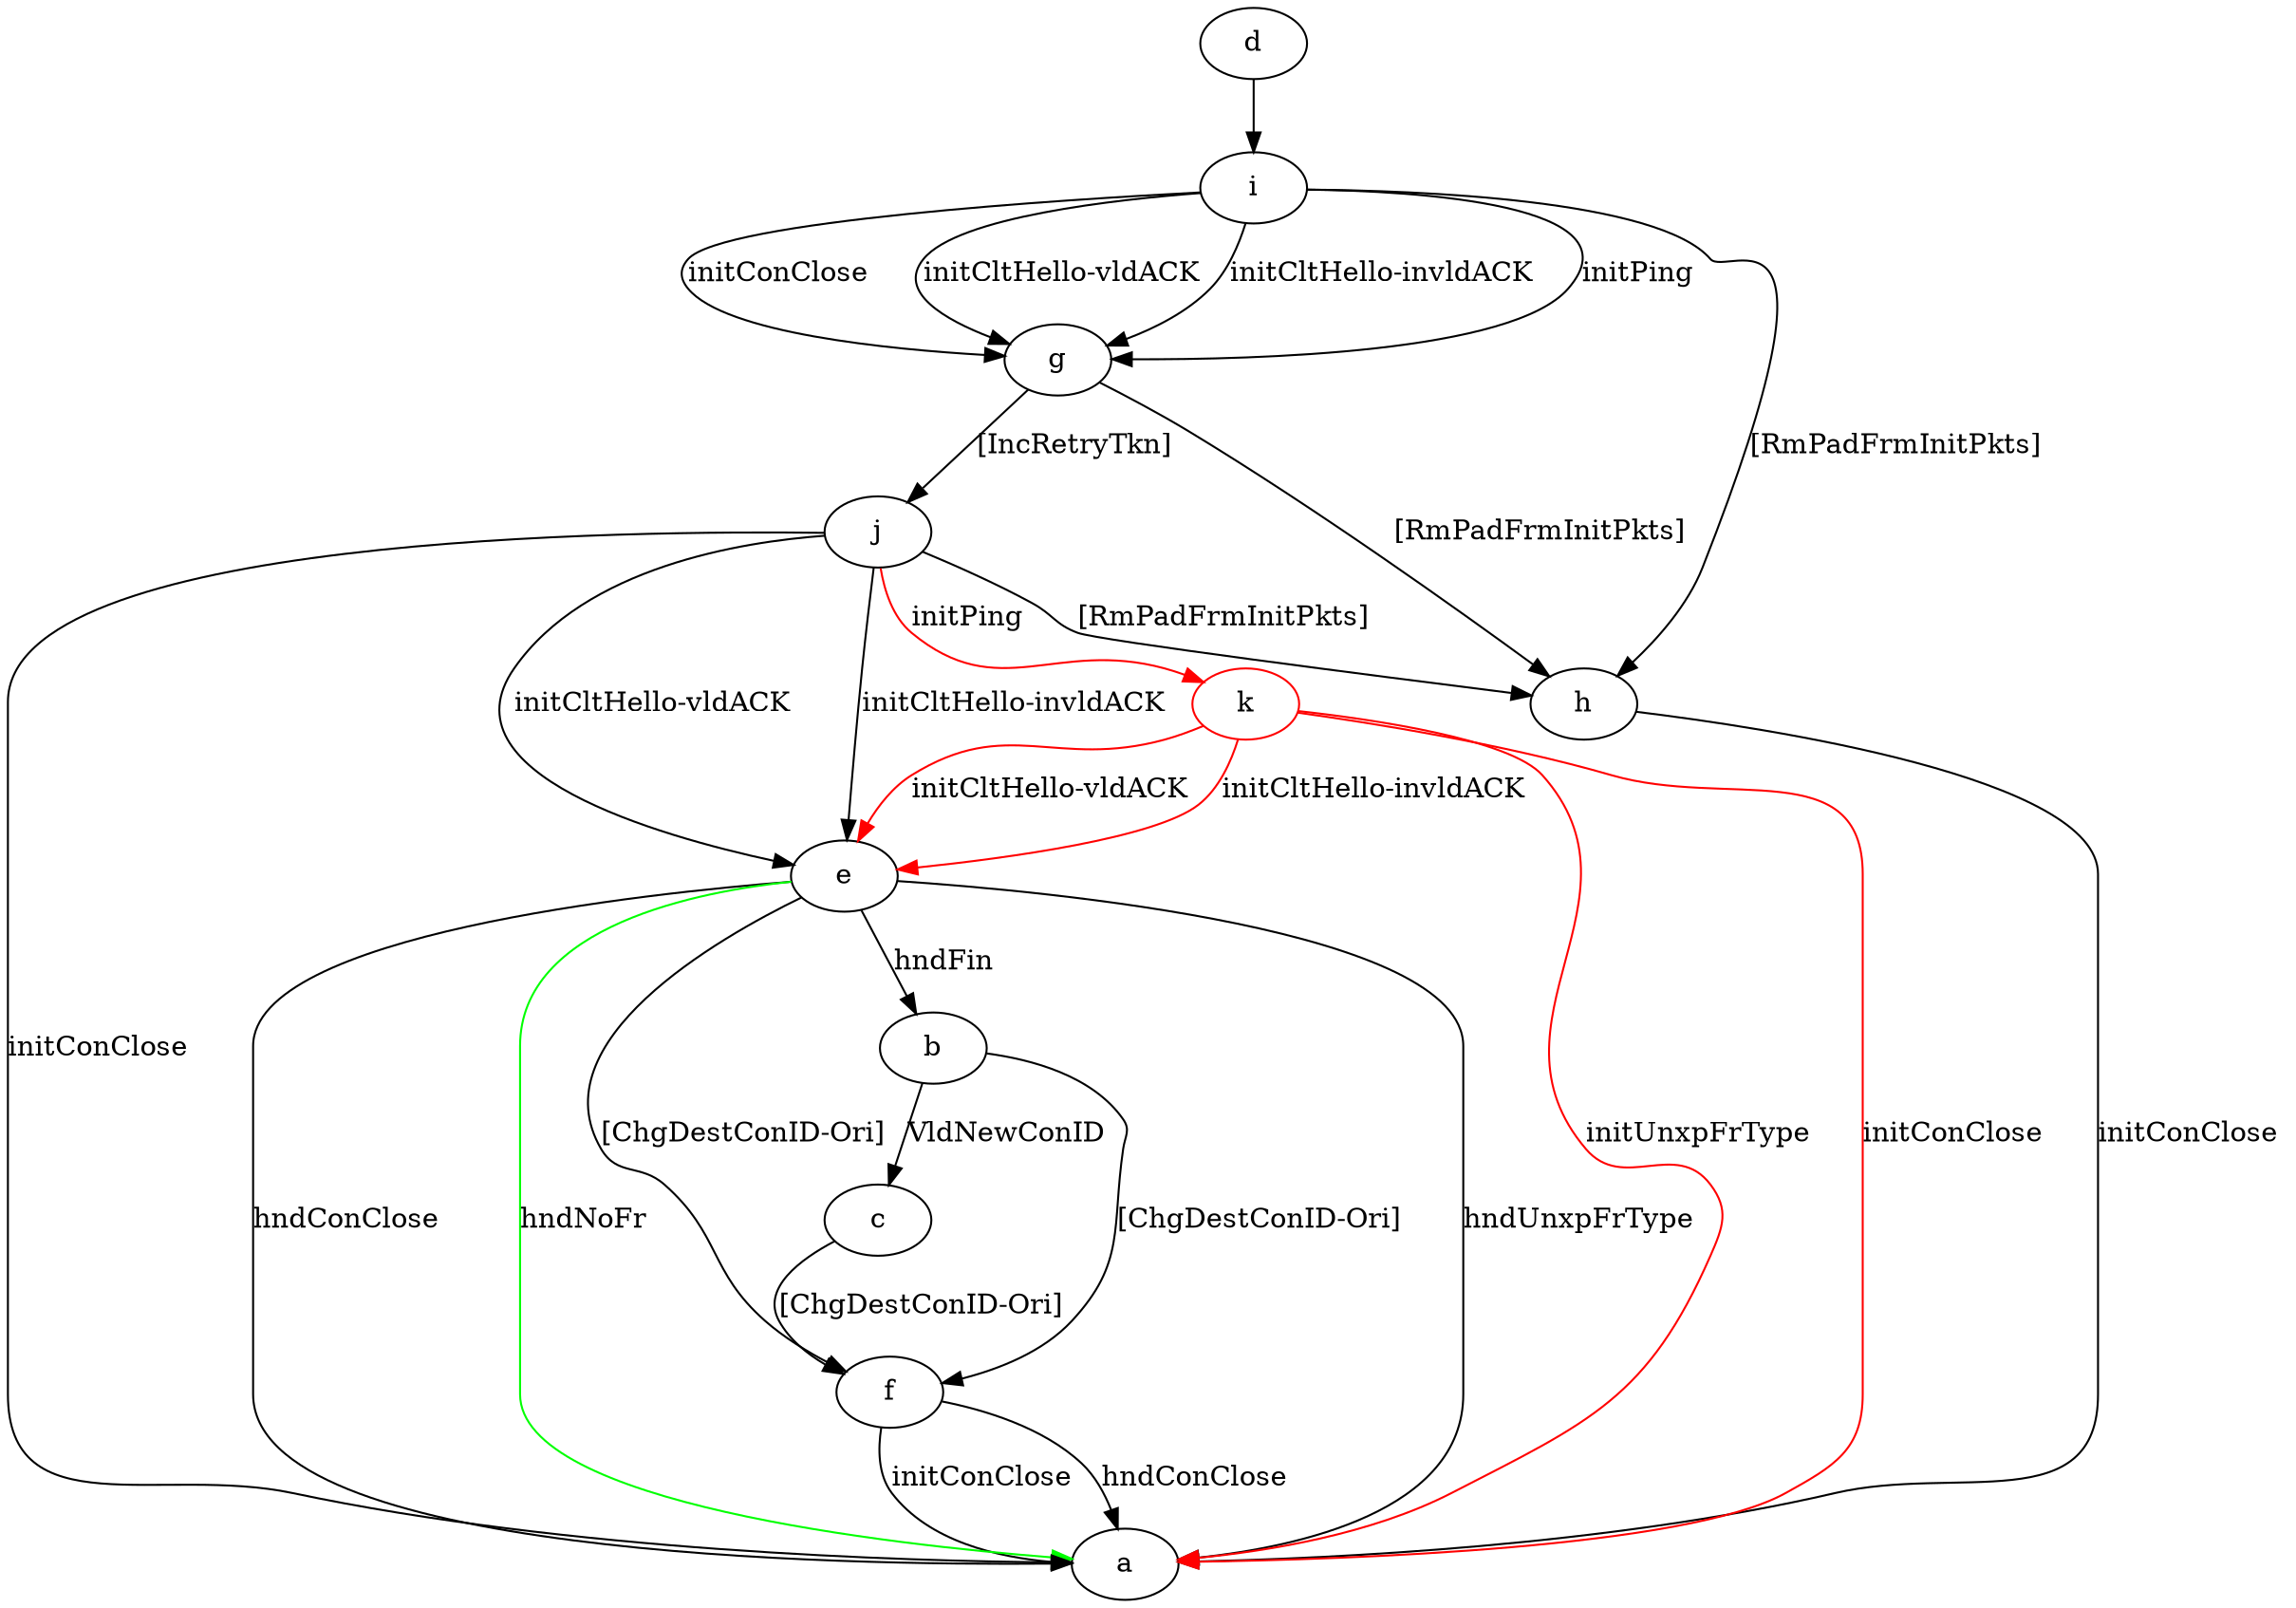 digraph "" {
	b -> c	[key=0,
		label="VldNewConID "];
	b -> f	[key=0,
		label="[ChgDestConID-Ori] "];
	c -> f	[key=0,
		label="[ChgDestConID-Ori] "];
	d -> i	[key=0];
	e -> a	[key=0,
		label="hndUnxpFrType "];
	e -> a	[key=1,
		label="hndConClose "];
	e -> a	[key=2,
		color=green,
		label="hndNoFr "];
	e -> b	[key=0,
		label="hndFin "];
	e -> f	[key=0,
		label="[ChgDestConID-Ori] "];
	f -> a	[key=0,
		label="initConClose "];
	f -> a	[key=1,
		label="hndConClose "];
	g -> h	[key=0,
		label="[RmPadFrmInitPkts] "];
	g -> j	[key=0,
		label="[IncRetryTkn] "];
	h -> a	[key=0,
		label="initConClose "];
	i -> g	[key=0,
		label="initPing "];
	i -> g	[key=1,
		label="initConClose "];
	i -> g	[key=2,
		label="initCltHello-vldACK "];
	i -> g	[key=3,
		label="initCltHello-invldACK "];
	i -> h	[key=0,
		label="[RmPadFrmInitPkts] "];
	j -> a	[key=0,
		label="initConClose "];
	j -> e	[key=0,
		label="initCltHello-vldACK "];
	j -> e	[key=1,
		label="initCltHello-invldACK "];
	j -> h	[key=0,
		label="[RmPadFrmInitPkts] "];
	k	[color=red];
	j -> k	[key=0,
		color=red,
		label="initPing "];
	k -> a	[key=0,
		color=red,
		label="initConClose "];
	k -> a	[key=1,
		color=red,
		label="initUnxpFrType "];
	k -> e	[key=0,
		color=red,
		label="initCltHello-vldACK "];
	k -> e	[key=1,
		color=red,
		label="initCltHello-invldACK "];
}
